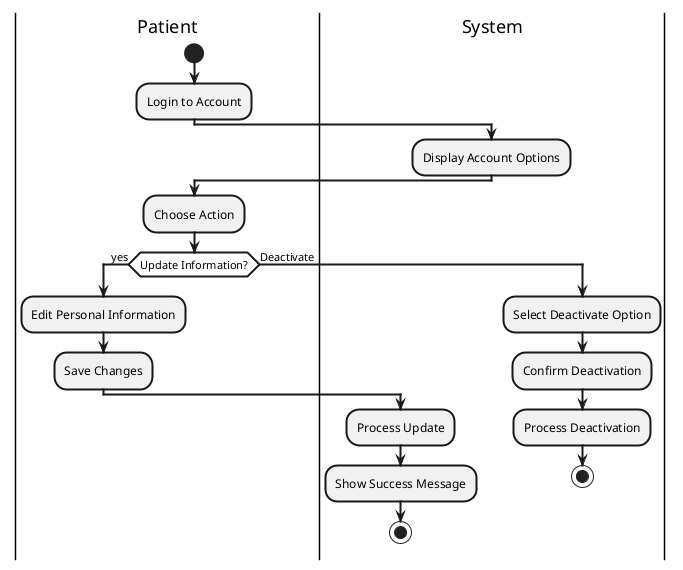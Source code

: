 @startuml
skinparam defaultTextAlignment center
skinparam ArrowThickness 2
skinparam ActivityBorderThickness 2
skinparam ActivityDiamondBackgroundColor white
skinparam ActivityDiamondBorderThickness 2

|Patient|
start
:Login to Account;

|System|
:Display Account Options;

|Patient|
:Choose Action;

if (Update Information?) then (yes)
  :Edit Personal Information;
  :Save Changes;
  |System|
  :Process Update;
  :Show Success Message;
  stop
else (Deactivate)
  :Select Deactivate Option;
  :Confirm Deactivation;
  |System|
  :Process Deactivation;
  stop
endif

@enduml